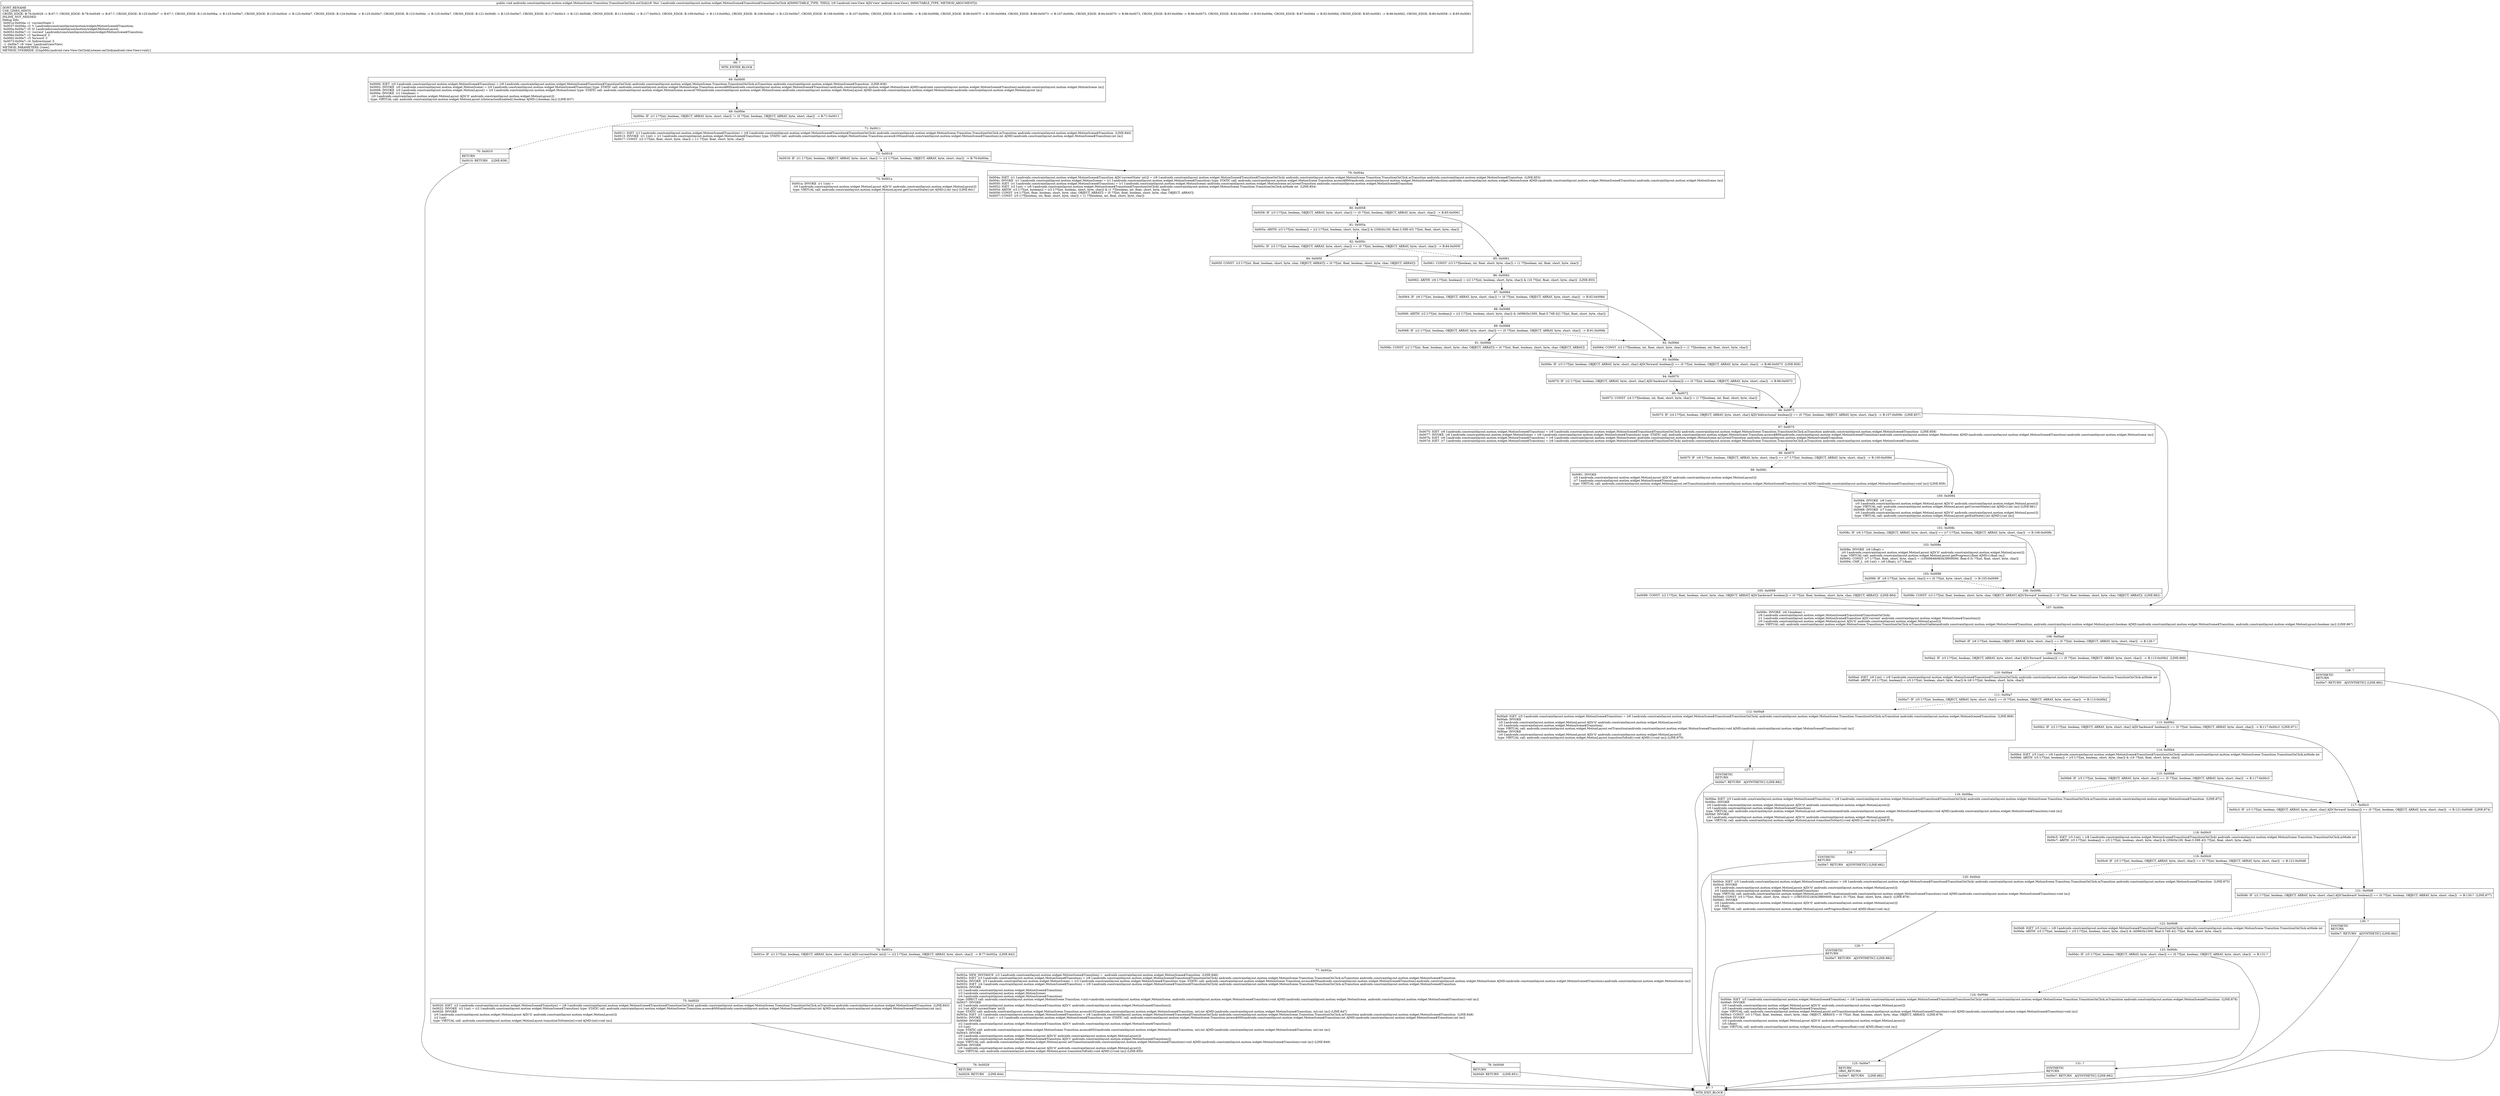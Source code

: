 digraph "CFG forandroidx.constraintlayout.motion.widget.MotionScene.Transition.TransitionOnClick.onClick(Landroid\/view\/View;)V" {
Node_66 [shape=record,label="{66\:\ ?|MTH_ENTER_BLOCK\l}"];
Node_68 [shape=record,label="{68\:\ 0x0000|0x0000: IGET  (r0 I:androidx.constraintlayout.motion.widget.MotionScene$Transition) = (r8 I:androidx.constraintlayout.motion.widget.MotionScene$Transition$TransitionOnClick) androidx.constraintlayout.motion.widget.MotionScene.Transition.TransitionOnClick.mTransition androidx.constraintlayout.motion.widget.MotionScene$Transition  (LINE:836)\l0x0002: INVOKE  (r0 I:androidx.constraintlayout.motion.widget.MotionScene) = (r0 I:androidx.constraintlayout.motion.widget.MotionScene$Transition) type: STATIC call: androidx.constraintlayout.motion.widget.MotionScene.Transition.access$800(androidx.constraintlayout.motion.widget.MotionScene$Transition):androidx.constraintlayout.motion.widget.MotionScene A[MD:(androidx.constraintlayout.motion.widget.MotionScene$Transition):androidx.constraintlayout.motion.widget.MotionScene (m)]\l0x0006: INVOKE  (r0 I:androidx.constraintlayout.motion.widget.MotionLayout) = (r0 I:androidx.constraintlayout.motion.widget.MotionScene) type: STATIC call: androidx.constraintlayout.motion.widget.MotionScene.access$700(androidx.constraintlayout.motion.widget.MotionScene):androidx.constraintlayout.motion.widget.MotionLayout A[MD:(androidx.constraintlayout.motion.widget.MotionScene):androidx.constraintlayout.motion.widget.MotionLayout (m)]\l0x000a: INVOKE  (r1 I:boolean) = \l  (r0 I:androidx.constraintlayout.motion.widget.MotionLayout A[D('tl' androidx.constraintlayout.motion.widget.MotionLayout)])\l type: VIRTUAL call: androidx.constraintlayout.motion.widget.MotionLayout.isInteractionEnabled():boolean A[MD:():boolean (m)] (LINE:837)\l}"];
Node_69 [shape=record,label="{69\:\ 0x000e|0x000e: IF  (r1 I:??[int, boolean, OBJECT, ARRAY, byte, short, char]) != (0 ??[int, boolean, OBJECT, ARRAY, byte, short, char])  \-\> B:71:0x0011 \l}"];
Node_70 [shape=record,label="{70\:\ 0x0010|RETURN\l|0x0010: RETURN    (LINE:838)\l}"];
Node_67 [shape=record,label="{67\:\ ?|MTH_EXIT_BLOCK\l}"];
Node_71 [shape=record,label="{71\:\ 0x0011|0x0011: IGET  (r1 I:androidx.constraintlayout.motion.widget.MotionScene$Transition) = (r8 I:androidx.constraintlayout.motion.widget.MotionScene$Transition$TransitionOnClick) androidx.constraintlayout.motion.widget.MotionScene.Transition.TransitionOnClick.mTransition androidx.constraintlayout.motion.widget.MotionScene$Transition  (LINE:840)\l0x0013: INVOKE  (r1 I:int) = (r1 I:androidx.constraintlayout.motion.widget.MotionScene$Transition) type: STATIC call: androidx.constraintlayout.motion.widget.MotionScene.Transition.access$100(androidx.constraintlayout.motion.widget.MotionScene$Transition):int A[MD:(androidx.constraintlayout.motion.widget.MotionScene$Transition):int (m)]\l0x0017: CONST  (r2 I:??[int, float, short, byte, char]) = (\-1 ??[int, float, short, byte, char]) \l}"];
Node_72 [shape=record,label="{72\:\ 0x0018|0x0018: IF  (r1 I:??[int, boolean, OBJECT, ARRAY, byte, short, char]) != (r2 I:??[int, boolean, OBJECT, ARRAY, byte, short, char])  \-\> B:79:0x004a \l}"];
Node_73 [shape=record,label="{73\:\ 0x001a|0x001a: INVOKE  (r1 I:int) = \l  (r0 I:androidx.constraintlayout.motion.widget.MotionLayout A[D('tl' androidx.constraintlayout.motion.widget.MotionLayout)])\l type: VIRTUAL call: androidx.constraintlayout.motion.widget.MotionLayout.getCurrentState():int A[MD:():int (m)] (LINE:841)\l}"];
Node_74 [shape=record,label="{74\:\ 0x001e|0x001e: IF  (r1 I:??[int, boolean, OBJECT, ARRAY, byte, short, char] A[D('currentState' int)]) != (r2 I:??[int, boolean, OBJECT, ARRAY, byte, short, char])  \-\> B:77:0x002a  (LINE:842)\l}"];
Node_75 [shape=record,label="{75\:\ 0x0020|0x0020: IGET  (r2 I:androidx.constraintlayout.motion.widget.MotionScene$Transition) = (r8 I:androidx.constraintlayout.motion.widget.MotionScene$Transition$TransitionOnClick) androidx.constraintlayout.motion.widget.MotionScene.Transition.TransitionOnClick.mTransition androidx.constraintlayout.motion.widget.MotionScene$Transition  (LINE:843)\l0x0022: INVOKE  (r2 I:int) = (r2 I:androidx.constraintlayout.motion.widget.MotionScene$Transition) type: STATIC call: androidx.constraintlayout.motion.widget.MotionScene.Transition.access$000(androidx.constraintlayout.motion.widget.MotionScene$Transition):int A[MD:(androidx.constraintlayout.motion.widget.MotionScene$Transition):int (m)]\l0x0026: INVOKE  \l  (r0 I:androidx.constraintlayout.motion.widget.MotionLayout A[D('tl' androidx.constraintlayout.motion.widget.MotionLayout)])\l  (r2 I:int)\l type: VIRTUAL call: androidx.constraintlayout.motion.widget.MotionLayout.transitionToState(int):void A[MD:(int):void (m)]\l}"];
Node_76 [shape=record,label="{76\:\ 0x0029|RETURN\l|0x0029: RETURN    (LINE:844)\l}"];
Node_77 [shape=record,label="{77\:\ 0x002a|0x002a: NEW_INSTANCE  (r2 I:androidx.constraintlayout.motion.widget.MotionScene$Transition) =  androidx.constraintlayout.motion.widget.MotionScene$Transition  (LINE:846)\l0x002c: IGET  (r3 I:androidx.constraintlayout.motion.widget.MotionScene$Transition) = (r8 I:androidx.constraintlayout.motion.widget.MotionScene$Transition$TransitionOnClick) androidx.constraintlayout.motion.widget.MotionScene.Transition.TransitionOnClick.mTransition androidx.constraintlayout.motion.widget.MotionScene$Transition \l0x002e: INVOKE  (r3 I:androidx.constraintlayout.motion.widget.MotionScene) = (r3 I:androidx.constraintlayout.motion.widget.MotionScene$Transition) type: STATIC call: androidx.constraintlayout.motion.widget.MotionScene.Transition.access$800(androidx.constraintlayout.motion.widget.MotionScene$Transition):androidx.constraintlayout.motion.widget.MotionScene A[MD:(androidx.constraintlayout.motion.widget.MotionScene$Transition):androidx.constraintlayout.motion.widget.MotionScene (m)]\l0x0032: IGET  (r4 I:androidx.constraintlayout.motion.widget.MotionScene$Transition) = (r8 I:androidx.constraintlayout.motion.widget.MotionScene$Transition$TransitionOnClick) androidx.constraintlayout.motion.widget.MotionScene.Transition.TransitionOnClick.mTransition androidx.constraintlayout.motion.widget.MotionScene$Transition \l0x0034: INVOKE  \l  (r2 I:androidx.constraintlayout.motion.widget.MotionScene$Transition)\l  (r3 I:androidx.constraintlayout.motion.widget.MotionScene)\l  (r4 I:androidx.constraintlayout.motion.widget.MotionScene$Transition)\l type: DIRECT call: androidx.constraintlayout.motion.widget.MotionScene.Transition.\<init\>(androidx.constraintlayout.motion.widget.MotionScene, androidx.constraintlayout.motion.widget.MotionScene$Transition):void A[MD:(androidx.constraintlayout.motion.widget.MotionScene, androidx.constraintlayout.motion.widget.MotionScene$Transition):void (m)]\l0x0037: INVOKE  \l  (r2 I:androidx.constraintlayout.motion.widget.MotionScene$Transition A[D('t' androidx.constraintlayout.motion.widget.MotionScene$Transition)])\l  (r1 I:int A[D('currentState' int)])\l type: STATIC call: androidx.constraintlayout.motion.widget.MotionScene.Transition.access$102(androidx.constraintlayout.motion.widget.MotionScene$Transition, int):int A[MD:(androidx.constraintlayout.motion.widget.MotionScene$Transition, int):int (m)] (LINE:847)\l0x003a: IGET  (r3 I:androidx.constraintlayout.motion.widget.MotionScene$Transition) = (r8 I:androidx.constraintlayout.motion.widget.MotionScene$Transition$TransitionOnClick) androidx.constraintlayout.motion.widget.MotionScene.Transition.TransitionOnClick.mTransition androidx.constraintlayout.motion.widget.MotionScene$Transition  (LINE:848)\l0x003c: INVOKE  (r3 I:int) = (r3 I:androidx.constraintlayout.motion.widget.MotionScene$Transition) type: STATIC call: androidx.constraintlayout.motion.widget.MotionScene.Transition.access$000(androidx.constraintlayout.motion.widget.MotionScene$Transition):int A[MD:(androidx.constraintlayout.motion.widget.MotionScene$Transition):int (m)]\l0x0040: INVOKE  \l  (r2 I:androidx.constraintlayout.motion.widget.MotionScene$Transition A[D('t' androidx.constraintlayout.motion.widget.MotionScene$Transition)])\l  (r3 I:int)\l type: STATIC call: androidx.constraintlayout.motion.widget.MotionScene.Transition.access$002(androidx.constraintlayout.motion.widget.MotionScene$Transition, int):int A[MD:(androidx.constraintlayout.motion.widget.MotionScene$Transition, int):int (m)]\l0x0043: INVOKE  \l  (r0 I:androidx.constraintlayout.motion.widget.MotionLayout A[D('tl' androidx.constraintlayout.motion.widget.MotionLayout)])\l  (r2 I:androidx.constraintlayout.motion.widget.MotionScene$Transition A[D('t' androidx.constraintlayout.motion.widget.MotionScene$Transition)])\l type: VIRTUAL call: androidx.constraintlayout.motion.widget.MotionLayout.setTransition(androidx.constraintlayout.motion.widget.MotionScene$Transition):void A[MD:(androidx.constraintlayout.motion.widget.MotionScene$Transition):void (m)] (LINE:849)\l0x0046: INVOKE  \l  (r0 I:androidx.constraintlayout.motion.widget.MotionLayout A[D('tl' androidx.constraintlayout.motion.widget.MotionLayout)])\l type: VIRTUAL call: androidx.constraintlayout.motion.widget.MotionLayout.transitionToEnd():void A[MD:():void (m)] (LINE:850)\l}"];
Node_78 [shape=record,label="{78\:\ 0x0049|RETURN\l|0x0049: RETURN    (LINE:851)\l}"];
Node_79 [shape=record,label="{79\:\ 0x004a|0x004a: IGET  (r1 I:androidx.constraintlayout.motion.widget.MotionScene$Transition A[D('currentState' int)]) = (r8 I:androidx.constraintlayout.motion.widget.MotionScene$Transition$TransitionOnClick) androidx.constraintlayout.motion.widget.MotionScene.Transition.TransitionOnClick.mTransition androidx.constraintlayout.motion.widget.MotionScene$Transition  (LINE:853)\l0x004c: INVOKE  (r1 I:androidx.constraintlayout.motion.widget.MotionScene) = (r1 I:androidx.constraintlayout.motion.widget.MotionScene$Transition) type: STATIC call: androidx.constraintlayout.motion.widget.MotionScene.Transition.access$800(androidx.constraintlayout.motion.widget.MotionScene$Transition):androidx.constraintlayout.motion.widget.MotionScene A[MD:(androidx.constraintlayout.motion.widget.MotionScene$Transition):androidx.constraintlayout.motion.widget.MotionScene (m)]\l0x0050: IGET  (r1 I:androidx.constraintlayout.motion.widget.MotionScene$Transition) = (r1 I:androidx.constraintlayout.motion.widget.MotionScene) androidx.constraintlayout.motion.widget.MotionScene.mCurrentTransition androidx.constraintlayout.motion.widget.MotionScene$Transition \l0x0052: IGET  (r2 I:int) = (r8 I:androidx.constraintlayout.motion.widget.MotionScene$Transition$TransitionOnClick) androidx.constraintlayout.motion.widget.MotionScene.Transition.TransitionOnClick.mMode int  (LINE:854)\l0x0054: ARITH  (r3 I:??[int, boolean]) = (r2 I:??[int, boolean, short, byte, char]) & (1 ??[boolean, int, float, short, byte, char]) \l0x0056: CONST  (r4 I:??[int, float, boolean, short, byte, char, OBJECT, ARRAY]) = (0 ??[int, float, boolean, short, byte, char, OBJECT, ARRAY]) \l0x0057: CONST  (r5 I:??[boolean, int, float, short, byte, char]) = (1 ??[boolean, int, float, short, byte, char]) \l}"];
Node_80 [shape=record,label="{80\:\ 0x0058|0x0058: IF  (r3 I:??[int, boolean, OBJECT, ARRAY, byte, short, char]) != (0 ??[int, boolean, OBJECT, ARRAY, byte, short, char])  \-\> B:85:0x0061 \l}"];
Node_81 [shape=record,label="{81\:\ 0x005a|0x005a: ARITH  (r3 I:??[int, boolean]) = (r2 I:??[int, boolean, short, byte, char]) & (256(0x100, float:3.59E\-43) ??[int, float, short, byte, char]) \l}"];
Node_82 [shape=record,label="{82\:\ 0x005c|0x005c: IF  (r3 I:??[int, boolean, OBJECT, ARRAY, byte, short, char]) == (0 ??[int, boolean, OBJECT, ARRAY, byte, short, char])  \-\> B:84:0x005f \l}"];
Node_84 [shape=record,label="{84\:\ 0x005f|0x005f: CONST  (r3 I:??[int, float, boolean, short, byte, char, OBJECT, ARRAY]) = (0 ??[int, float, boolean, short, byte, char, OBJECT, ARRAY]) \l}"];
Node_86 [shape=record,label="{86\:\ 0x0062|0x0062: ARITH  (r6 I:??[int, boolean]) = (r2 I:??[int, boolean, short, byte, char]) & (16 ??[int, float, short, byte, char])  (LINE:855)\l}"];
Node_87 [shape=record,label="{87\:\ 0x0064|0x0064: IF  (r6 I:??[int, boolean, OBJECT, ARRAY, byte, short, char]) != (0 ??[int, boolean, OBJECT, ARRAY, byte, short, char])  \-\> B:92:0x006d \l}"];
Node_88 [shape=record,label="{88\:\ 0x0066|0x0066: ARITH  (r2 I:??[int, boolean]) = (r2 I:??[int, boolean, short, byte, char]) & (4096(0x1000, float:5.74E\-42) ??[int, float, short, byte, char]) \l}"];
Node_89 [shape=record,label="{89\:\ 0x0068|0x0068: IF  (r2 I:??[int, boolean, OBJECT, ARRAY, byte, short, char]) == (0 ??[int, boolean, OBJECT, ARRAY, byte, short, char])  \-\> B:91:0x006b \l}"];
Node_91 [shape=record,label="{91\:\ 0x006b|0x006b: CONST  (r2 I:??[int, float, boolean, short, byte, char, OBJECT, ARRAY]) = (0 ??[int, float, boolean, short, byte, char, OBJECT, ARRAY]) \l}"];
Node_93 [shape=record,label="{93\:\ 0x006e|0x006e: IF  (r3 I:??[int, boolean, OBJECT, ARRAY, byte, short, char] A[D('forward' boolean)]) == (0 ??[int, boolean, OBJECT, ARRAY, byte, short, char])  \-\> B:96:0x0073  (LINE:856)\l}"];
Node_94 [shape=record,label="{94\:\ 0x0070|0x0070: IF  (r2 I:??[int, boolean, OBJECT, ARRAY, byte, short, char] A[D('backward' boolean)]) == (0 ??[int, boolean, OBJECT, ARRAY, byte, short, char])  \-\> B:96:0x0073 \l}"];
Node_95 [shape=record,label="{95\:\ 0x0072|0x0072: CONST  (r4 I:??[boolean, int, float, short, byte, char]) = (1 ??[boolean, int, float, short, byte, char]) \l}"];
Node_96 [shape=record,label="{96\:\ 0x0073|0x0073: IF  (r4 I:??[int, boolean, OBJECT, ARRAY, byte, short, char] A[D('bidirectional' boolean)]) == (0 ??[int, boolean, OBJECT, ARRAY, byte, short, char])  \-\> B:107:0x009c  (LINE:857)\l}"];
Node_97 [shape=record,label="{97\:\ 0x0075|0x0075: IGET  (r6 I:androidx.constraintlayout.motion.widget.MotionScene$Transition) = (r8 I:androidx.constraintlayout.motion.widget.MotionScene$Transition$TransitionOnClick) androidx.constraintlayout.motion.widget.MotionScene.Transition.TransitionOnClick.mTransition androidx.constraintlayout.motion.widget.MotionScene$Transition  (LINE:858)\l0x0077: INVOKE  (r6 I:androidx.constraintlayout.motion.widget.MotionScene) = (r6 I:androidx.constraintlayout.motion.widget.MotionScene$Transition) type: STATIC call: androidx.constraintlayout.motion.widget.MotionScene.Transition.access$800(androidx.constraintlayout.motion.widget.MotionScene$Transition):androidx.constraintlayout.motion.widget.MotionScene A[MD:(androidx.constraintlayout.motion.widget.MotionScene$Transition):androidx.constraintlayout.motion.widget.MotionScene (m)]\l0x007b: IGET  (r6 I:androidx.constraintlayout.motion.widget.MotionScene$Transition) = (r6 I:androidx.constraintlayout.motion.widget.MotionScene) androidx.constraintlayout.motion.widget.MotionScene.mCurrentTransition androidx.constraintlayout.motion.widget.MotionScene$Transition \l0x007d: IGET  (r7 I:androidx.constraintlayout.motion.widget.MotionScene$Transition) = (r8 I:androidx.constraintlayout.motion.widget.MotionScene$Transition$TransitionOnClick) androidx.constraintlayout.motion.widget.MotionScene.Transition.TransitionOnClick.mTransition androidx.constraintlayout.motion.widget.MotionScene$Transition \l}"];
Node_98 [shape=record,label="{98\:\ 0x007f|0x007f: IF  (r6 I:??[int, boolean, OBJECT, ARRAY, byte, short, char]) == (r7 I:??[int, boolean, OBJECT, ARRAY, byte, short, char])  \-\> B:100:0x0084 \l}"];
Node_99 [shape=record,label="{99\:\ 0x0081|0x0081: INVOKE  \l  (r0 I:androidx.constraintlayout.motion.widget.MotionLayout A[D('tl' androidx.constraintlayout.motion.widget.MotionLayout)])\l  (r7 I:androidx.constraintlayout.motion.widget.MotionScene$Transition)\l type: VIRTUAL call: androidx.constraintlayout.motion.widget.MotionLayout.setTransition(androidx.constraintlayout.motion.widget.MotionScene$Transition):void A[MD:(androidx.constraintlayout.motion.widget.MotionScene$Transition):void (m)] (LINE:859)\l}"];
Node_100 [shape=record,label="{100\:\ 0x0084|0x0084: INVOKE  (r6 I:int) = \l  (r0 I:androidx.constraintlayout.motion.widget.MotionLayout A[D('tl' androidx.constraintlayout.motion.widget.MotionLayout)])\l type: VIRTUAL call: androidx.constraintlayout.motion.widget.MotionLayout.getCurrentState():int A[MD:():int (m)] (LINE:861)\l0x0088: INVOKE  (r7 I:int) = \l  (r0 I:androidx.constraintlayout.motion.widget.MotionLayout A[D('tl' androidx.constraintlayout.motion.widget.MotionLayout)])\l type: VIRTUAL call: androidx.constraintlayout.motion.widget.MotionLayout.getEndState():int A[MD:():int (m)]\l}"];
Node_101 [shape=record,label="{101\:\ 0x008c|0x008c: IF  (r6 I:??[int, boolean, OBJECT, ARRAY, byte, short, char]) == (r7 I:??[int, boolean, OBJECT, ARRAY, byte, short, char])  \-\> B:106:0x009b \l}"];
Node_102 [shape=record,label="{102\:\ 0x008e|0x008e: INVOKE  (r6 I:float) = \l  (r0 I:androidx.constraintlayout.motion.widget.MotionLayout A[D('tl' androidx.constraintlayout.motion.widget.MotionLayout)])\l type: VIRTUAL call: androidx.constraintlayout.motion.widget.MotionLayout.getProgress():float A[MD:():float (m)]\l0x0092: CONST  (r7 I:??[int, float, short, byte, char]) = (1056964608(0x3f000000, float:0.5) ??[int, float, short, byte, char]) \l0x0094: CMP_L  (r6 I:int) = (r6 I:float), (r7 I:float) \l}"];
Node_103 [shape=record,label="{103\:\ 0x0096|0x0096: IF  (r6 I:??[int, byte, short, char]) \<= (0 ??[int, byte, short, char])  \-\> B:105:0x0099 \l}"];
Node_105 [shape=record,label="{105\:\ 0x0099|0x0099: CONST  (r2 I:??[int, float, boolean, short, byte, char, OBJECT, ARRAY] A[D('backward' boolean)]) = (0 ??[int, float, boolean, short, byte, char, OBJECT, ARRAY])  (LINE:864)\l}"];
Node_106 [shape=record,label="{106\:\ 0x009b|0x009b: CONST  (r3 I:??[int, float, boolean, short, byte, char, OBJECT, ARRAY] A[D('forward' boolean)]) = (0 ??[int, float, boolean, short, byte, char, OBJECT, ARRAY])  (LINE:862)\l}"];
Node_107 [shape=record,label="{107\:\ 0x009c|0x009c: INVOKE  (r6 I:boolean) = \l  (r8 I:androidx.constraintlayout.motion.widget.MotionScene$Transition$TransitionOnClick)\l  (r1 I:androidx.constraintlayout.motion.widget.MotionScene$Transition A[D('current' androidx.constraintlayout.motion.widget.MotionScene$Transition)])\l  (r0 I:androidx.constraintlayout.motion.widget.MotionLayout A[D('tl' androidx.constraintlayout.motion.widget.MotionLayout)])\l type: VIRTUAL call: androidx.constraintlayout.motion.widget.MotionScene.Transition.TransitionOnClick.isTransitionViable(androidx.constraintlayout.motion.widget.MotionScene$Transition, androidx.constraintlayout.motion.widget.MotionLayout):boolean A[MD:(androidx.constraintlayout.motion.widget.MotionScene$Transition, androidx.constraintlayout.motion.widget.MotionLayout):boolean (m)] (LINE:867)\l}"];
Node_108 [shape=record,label="{108\:\ 0x00a0|0x00a0: IF  (r6 I:??[int, boolean, OBJECT, ARRAY, byte, short, char]) == (0 ??[int, boolean, OBJECT, ARRAY, byte, short, char])  \-\> B:126:? \l}"];
Node_109 [shape=record,label="{109\:\ 0x00a2|0x00a2: IF  (r3 I:??[int, boolean, OBJECT, ARRAY, byte, short, char] A[D('forward' boolean)]) == (0 ??[int, boolean, OBJECT, ARRAY, byte, short, char])  \-\> B:113:0x00b2  (LINE:868)\l}"];
Node_110 [shape=record,label="{110\:\ 0x00a4|0x00a4: IGET  (r6 I:int) = (r8 I:androidx.constraintlayout.motion.widget.MotionScene$Transition$TransitionOnClick) androidx.constraintlayout.motion.widget.MotionScene.Transition.TransitionOnClick.mMode int \l0x00a6: ARITH  (r5 I:??[int, boolean]) = (r5 I:??[int, boolean, short, byte, char]) & (r6 I:??[int, boolean, short, byte, char]) \l}"];
Node_111 [shape=record,label="{111\:\ 0x00a7|0x00a7: IF  (r5 I:??[int, boolean, OBJECT, ARRAY, byte, short, char]) == (0 ??[int, boolean, OBJECT, ARRAY, byte, short, char])  \-\> B:113:0x00b2 \l}"];
Node_112 [shape=record,label="{112\:\ 0x00a9|0x00a9: IGET  (r5 I:androidx.constraintlayout.motion.widget.MotionScene$Transition) = (r8 I:androidx.constraintlayout.motion.widget.MotionScene$Transition$TransitionOnClick) androidx.constraintlayout.motion.widget.MotionScene.Transition.TransitionOnClick.mTransition androidx.constraintlayout.motion.widget.MotionScene$Transition  (LINE:869)\l0x00ab: INVOKE  \l  (r0 I:androidx.constraintlayout.motion.widget.MotionLayout A[D('tl' androidx.constraintlayout.motion.widget.MotionLayout)])\l  (r5 I:androidx.constraintlayout.motion.widget.MotionScene$Transition)\l type: VIRTUAL call: androidx.constraintlayout.motion.widget.MotionLayout.setTransition(androidx.constraintlayout.motion.widget.MotionScene$Transition):void A[MD:(androidx.constraintlayout.motion.widget.MotionScene$Transition):void (m)]\l0x00ae: INVOKE  \l  (r0 I:androidx.constraintlayout.motion.widget.MotionLayout A[D('tl' androidx.constraintlayout.motion.widget.MotionLayout)])\l type: VIRTUAL call: androidx.constraintlayout.motion.widget.MotionLayout.transitionToEnd():void A[MD:():void (m)] (LINE:870)\l}"];
Node_127 [shape=record,label="{127\:\ ?|SYNTHETIC\lRETURN\l|0x00e7: RETURN   A[SYNTHETIC] (LINE:882)\l}"];
Node_113 [shape=record,label="{113\:\ 0x00b2|0x00b2: IF  (r2 I:??[int, boolean, OBJECT, ARRAY, byte, short, char] A[D('backward' boolean)]) == (0 ??[int, boolean, OBJECT, ARRAY, byte, short, char])  \-\> B:117:0x00c3  (LINE:871)\l}"];
Node_114 [shape=record,label="{114\:\ 0x00b4|0x00b4: IGET  (r5 I:int) = (r8 I:androidx.constraintlayout.motion.widget.MotionScene$Transition$TransitionOnClick) androidx.constraintlayout.motion.widget.MotionScene.Transition.TransitionOnClick.mMode int \l0x00b6: ARITH  (r5 I:??[int, boolean]) = (r5 I:??[int, boolean, short, byte, char]) & (16 ??[int, float, short, byte, char]) \l}"];
Node_115 [shape=record,label="{115\:\ 0x00b8|0x00b8: IF  (r5 I:??[int, boolean, OBJECT, ARRAY, byte, short, char]) == (0 ??[int, boolean, OBJECT, ARRAY, byte, short, char])  \-\> B:117:0x00c3 \l}"];
Node_116 [shape=record,label="{116\:\ 0x00ba|0x00ba: IGET  (r5 I:androidx.constraintlayout.motion.widget.MotionScene$Transition) = (r8 I:androidx.constraintlayout.motion.widget.MotionScene$Transition$TransitionOnClick) androidx.constraintlayout.motion.widget.MotionScene.Transition.TransitionOnClick.mTransition androidx.constraintlayout.motion.widget.MotionScene$Transition  (LINE:872)\l0x00bc: INVOKE  \l  (r0 I:androidx.constraintlayout.motion.widget.MotionLayout A[D('tl' androidx.constraintlayout.motion.widget.MotionLayout)])\l  (r5 I:androidx.constraintlayout.motion.widget.MotionScene$Transition)\l type: VIRTUAL call: androidx.constraintlayout.motion.widget.MotionLayout.setTransition(androidx.constraintlayout.motion.widget.MotionScene$Transition):void A[MD:(androidx.constraintlayout.motion.widget.MotionScene$Transition):void (m)]\l0x00bf: INVOKE  \l  (r0 I:androidx.constraintlayout.motion.widget.MotionLayout A[D('tl' androidx.constraintlayout.motion.widget.MotionLayout)])\l type: VIRTUAL call: androidx.constraintlayout.motion.widget.MotionLayout.transitionToStart():void A[MD:():void (m)] (LINE:873)\l}"];
Node_128 [shape=record,label="{128\:\ ?|SYNTHETIC\lRETURN\l|0x00e7: RETURN   A[SYNTHETIC] (LINE:882)\l}"];
Node_117 [shape=record,label="{117\:\ 0x00c3|0x00c3: IF  (r3 I:??[int, boolean, OBJECT, ARRAY, byte, short, char] A[D('forward' boolean)]) == (0 ??[int, boolean, OBJECT, ARRAY, byte, short, char])  \-\> B:121:0x00d6  (LINE:874)\l}"];
Node_118 [shape=record,label="{118\:\ 0x00c5|0x00c5: IGET  (r5 I:int) = (r8 I:androidx.constraintlayout.motion.widget.MotionScene$Transition$TransitionOnClick) androidx.constraintlayout.motion.widget.MotionScene.Transition.TransitionOnClick.mMode int \l0x00c7: ARITH  (r5 I:??[int, boolean]) = (r5 I:??[int, boolean, short, byte, char]) & (256(0x100, float:3.59E\-43) ??[int, float, short, byte, char]) \l}"];
Node_119 [shape=record,label="{119\:\ 0x00c9|0x00c9: IF  (r5 I:??[int, boolean, OBJECT, ARRAY, byte, short, char]) == (0 ??[int, boolean, OBJECT, ARRAY, byte, short, char])  \-\> B:121:0x00d6 \l}"];
Node_120 [shape=record,label="{120\:\ 0x00cb|0x00cb: IGET  (r5 I:androidx.constraintlayout.motion.widget.MotionScene$Transition) = (r8 I:androidx.constraintlayout.motion.widget.MotionScene$Transition$TransitionOnClick) androidx.constraintlayout.motion.widget.MotionScene.Transition.TransitionOnClick.mTransition androidx.constraintlayout.motion.widget.MotionScene$Transition  (LINE:875)\l0x00cd: INVOKE  \l  (r0 I:androidx.constraintlayout.motion.widget.MotionLayout A[D('tl' androidx.constraintlayout.motion.widget.MotionLayout)])\l  (r5 I:androidx.constraintlayout.motion.widget.MotionScene$Transition)\l type: VIRTUAL call: androidx.constraintlayout.motion.widget.MotionLayout.setTransition(androidx.constraintlayout.motion.widget.MotionScene$Transition):void A[MD:(androidx.constraintlayout.motion.widget.MotionScene$Transition):void (m)]\l0x00d0: CONST  (r5 I:??[int, float, short, byte, char]) = (1065353216(0x3f800000, float:1.0) ??[int, float, short, byte, char])  (LINE:876)\l0x00d2: INVOKE  \l  (r0 I:androidx.constraintlayout.motion.widget.MotionLayout A[D('tl' androidx.constraintlayout.motion.widget.MotionLayout)])\l  (r5 I:float)\l type: VIRTUAL call: androidx.constraintlayout.motion.widget.MotionLayout.setProgress(float):void A[MD:(float):void (m)]\l}"];
Node_129 [shape=record,label="{129\:\ ?|SYNTHETIC\lRETURN\l|0x00e7: RETURN   A[SYNTHETIC] (LINE:882)\l}"];
Node_121 [shape=record,label="{121\:\ 0x00d6|0x00d6: IF  (r2 I:??[int, boolean, OBJECT, ARRAY, byte, short, char] A[D('backward' boolean)]) == (0 ??[int, boolean, OBJECT, ARRAY, byte, short, char])  \-\> B:130:?  (LINE:877)\l}"];
Node_122 [shape=record,label="{122\:\ 0x00d8|0x00d8: IGET  (r5 I:int) = (r8 I:androidx.constraintlayout.motion.widget.MotionScene$Transition$TransitionOnClick) androidx.constraintlayout.motion.widget.MotionScene.Transition.TransitionOnClick.mMode int \l0x00da: ARITH  (r5 I:??[int, boolean]) = (r5 I:??[int, boolean, short, byte, char]) & (4096(0x1000, float:5.74E\-42) ??[int, float, short, byte, char]) \l}"];
Node_123 [shape=record,label="{123\:\ 0x00dc|0x00dc: IF  (r5 I:??[int, boolean, OBJECT, ARRAY, byte, short, char]) == (0 ??[int, boolean, OBJECT, ARRAY, byte, short, char])  \-\> B:131:? \l}"];
Node_124 [shape=record,label="{124\:\ 0x00de|0x00de: IGET  (r5 I:androidx.constraintlayout.motion.widget.MotionScene$Transition) = (r8 I:androidx.constraintlayout.motion.widget.MotionScene$Transition$TransitionOnClick) androidx.constraintlayout.motion.widget.MotionScene.Transition.TransitionOnClick.mTransition androidx.constraintlayout.motion.widget.MotionScene$Transition  (LINE:878)\l0x00e0: INVOKE  \l  (r0 I:androidx.constraintlayout.motion.widget.MotionLayout A[D('tl' androidx.constraintlayout.motion.widget.MotionLayout)])\l  (r5 I:androidx.constraintlayout.motion.widget.MotionScene$Transition)\l type: VIRTUAL call: androidx.constraintlayout.motion.widget.MotionLayout.setTransition(androidx.constraintlayout.motion.widget.MotionScene$Transition):void A[MD:(androidx.constraintlayout.motion.widget.MotionScene$Transition):void (m)]\l0x00e3: CONST  (r5 I:??[int, float, boolean, short, byte, char, OBJECT, ARRAY]) = (0 ??[int, float, boolean, short, byte, char, OBJECT, ARRAY])  (LINE:879)\l0x00e4: INVOKE  \l  (r0 I:androidx.constraintlayout.motion.widget.MotionLayout A[D('tl' androidx.constraintlayout.motion.widget.MotionLayout)])\l  (r5 I:float)\l type: VIRTUAL call: androidx.constraintlayout.motion.widget.MotionLayout.setProgress(float):void A[MD:(float):void (m)]\l}"];
Node_125 [shape=record,label="{125\:\ 0x00e7|RETURN\lORIG_RETURN\l|0x00e7: RETURN    (LINE:882)\l}"];
Node_131 [shape=record,label="{131\:\ ?|SYNTHETIC\lRETURN\l|0x00e7: RETURN   A[SYNTHETIC] (LINE:882)\l}"];
Node_130 [shape=record,label="{130\:\ ?|SYNTHETIC\lRETURN\l|0x00e7: RETURN   A[SYNTHETIC] (LINE:882)\l}"];
Node_126 [shape=record,label="{126\:\ ?|SYNTHETIC\lRETURN\l|0x00e7: RETURN   A[SYNTHETIC] (LINE:882)\l}"];
Node_92 [shape=record,label="{92\:\ 0x006d|0x006d: CONST  (r2 I:??[boolean, int, float, short, byte, char]) = (1 ??[boolean, int, float, short, byte, char]) \l}"];
Node_85 [shape=record,label="{85\:\ 0x0061|0x0061: CONST  (r3 I:??[boolean, int, float, short, byte, char]) = (1 ??[boolean, int, float, short, byte, char]) \l}"];
MethodNode[shape=record,label="{public void androidx.constraintlayout.motion.widget.MotionScene.Transition.TransitionOnClick.onClick((r8 'this' I:androidx.constraintlayout.motion.widget.MotionScene$Transition$TransitionOnClick A[IMMUTABLE_TYPE, THIS]), (r9 I:android.view.View A[D('view' android.view.View), IMMUTABLE_TYPE, METHOD_ARGUMENT]))  | DONT_RENAME\lUSE_LINES_HINTS\lCROSS_EDGE: B:76:0x0029 \-\> B:67:?, CROSS_EDGE: B:78:0x0049 \-\> B:67:?, CROSS_EDGE: B:125:0x00e7 \-\> B:67:?, CROSS_EDGE: B:116:0x00ba \-\> B:125:0x00e7, CROSS_EDGE: B:120:0x00cb \-\> B:125:0x00e7, CROSS_EDGE: B:124:0x00de \-\> B:125:0x00e7, CROSS_EDGE: B:123:0x00dc \-\> B:125:0x00e7, CROSS_EDGE: B:121:0x00d6 \-\> B:125:0x00e7, CROSS_EDGE: B:117:0x00c3 \-\> B:121:0x00d6, CROSS_EDGE: B:113:0x00b2 \-\> B:117:0x00c3, CROSS_EDGE: B:109:0x00a2 \-\> B:113:0x00b2, CROSS_EDGE: B:108:0x00a0 \-\> B:125:0x00e7, CROSS_EDGE: B:106:0x009b \-\> B:107:0x009c, CROSS_EDGE: B:101:0x008c \-\> B:106:0x009b, CROSS_EDGE: B:98:0x007f \-\> B:100:0x0084, CROSS_EDGE: B:96:0x0073 \-\> B:107:0x009c, CROSS_EDGE: B:94:0x0070 \-\> B:96:0x0073, CROSS_EDGE: B:93:0x006e \-\> B:96:0x0073, CROSS_EDGE: B:92:0x006d \-\> B:93:0x006e, CROSS_EDGE: B:87:0x0064 \-\> B:92:0x006d, CROSS_EDGE: B:85:0x0061 \-\> B:86:0x0062, CROSS_EDGE: B:80:0x0058 \-\> B:85:0x0061\lINLINE_NOT_NEEDED\lDebug Info:\l  0x001e\-0x004a: r1 'currentState' I\l  0x0037\-0x004a: r2 't' Landroidx\/constraintlayout\/motion\/widget\/MotionScene$Transition;\l  0x000a\-0x00e7: r0 'tl' Landroidx\/constraintlayout\/motion\/widget\/MotionLayout;\l  0x0052\-0x00e7: r1 'current' Landroidx\/constraintlayout\/motion\/widget\/MotionScene$Transition;\l  0x006e\-0x00e7: r2 'backward' Z\l  0x0062\-0x00e7: r3 'forward' Z\l  0x0073\-0x00e7: r4 'bidirectional' Z\l  \-1 \-0x00e7: r9 'view' Landroid\/view\/View;\lMETHOD_PARAMETERS: [view]\lMETHOD_OVERRIDE: [ClspMth\{android.view.View.OnClickListener.onClick(android.view.View):void\}]\l}"];
MethodNode -> Node_66;Node_66 -> Node_68;
Node_68 -> Node_69;
Node_69 -> Node_70[style=dashed];
Node_69 -> Node_71;
Node_70 -> Node_67;
Node_71 -> Node_72;
Node_72 -> Node_73[style=dashed];
Node_72 -> Node_79;
Node_73 -> Node_74;
Node_74 -> Node_75[style=dashed];
Node_74 -> Node_77;
Node_75 -> Node_76;
Node_76 -> Node_67;
Node_77 -> Node_78;
Node_78 -> Node_67;
Node_79 -> Node_80;
Node_80 -> Node_81[style=dashed];
Node_80 -> Node_85;
Node_81 -> Node_82;
Node_82 -> Node_84;
Node_82 -> Node_85[style=dashed];
Node_84 -> Node_86;
Node_86 -> Node_87;
Node_87 -> Node_88[style=dashed];
Node_87 -> Node_92;
Node_88 -> Node_89;
Node_89 -> Node_91;
Node_89 -> Node_92[style=dashed];
Node_91 -> Node_93;
Node_93 -> Node_94[style=dashed];
Node_93 -> Node_96;
Node_94 -> Node_95[style=dashed];
Node_94 -> Node_96;
Node_95 -> Node_96;
Node_96 -> Node_97[style=dashed];
Node_96 -> Node_107;
Node_97 -> Node_98;
Node_98 -> Node_99[style=dashed];
Node_98 -> Node_100;
Node_99 -> Node_100;
Node_100 -> Node_101;
Node_101 -> Node_102[style=dashed];
Node_101 -> Node_106;
Node_102 -> Node_103;
Node_103 -> Node_105;
Node_103 -> Node_106[style=dashed];
Node_105 -> Node_107;
Node_106 -> Node_107;
Node_107 -> Node_108;
Node_108 -> Node_109[style=dashed];
Node_108 -> Node_126;
Node_109 -> Node_110[style=dashed];
Node_109 -> Node_113;
Node_110 -> Node_111;
Node_111 -> Node_112[style=dashed];
Node_111 -> Node_113;
Node_112 -> Node_127;
Node_127 -> Node_67;
Node_113 -> Node_114[style=dashed];
Node_113 -> Node_117;
Node_114 -> Node_115;
Node_115 -> Node_116[style=dashed];
Node_115 -> Node_117;
Node_116 -> Node_128;
Node_128 -> Node_67;
Node_117 -> Node_118[style=dashed];
Node_117 -> Node_121;
Node_118 -> Node_119;
Node_119 -> Node_120[style=dashed];
Node_119 -> Node_121;
Node_120 -> Node_129;
Node_129 -> Node_67;
Node_121 -> Node_122[style=dashed];
Node_121 -> Node_130;
Node_122 -> Node_123;
Node_123 -> Node_124[style=dashed];
Node_123 -> Node_131;
Node_124 -> Node_125;
Node_125 -> Node_67;
Node_131 -> Node_67;
Node_130 -> Node_67;
Node_126 -> Node_67;
Node_92 -> Node_93;
Node_85 -> Node_86;
}

